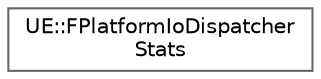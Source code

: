 digraph "Graphical Class Hierarchy"
{
 // INTERACTIVE_SVG=YES
 // LATEX_PDF_SIZE
  bgcolor="transparent";
  edge [fontname=Helvetica,fontsize=10,labelfontname=Helvetica,labelfontsize=10];
  node [fontname=Helvetica,fontsize=10,shape=box,height=0.2,width=0.4];
  rankdir="LR";
  Node0 [id="Node000000",label="UE::FPlatformIoDispatcher\lStats",height=0.2,width=0.4,color="grey40", fillcolor="white", style="filled",URL="$d8/d33/classUE_1_1FPlatformIoDispatcherStats.html",tooltip=" "];
}
